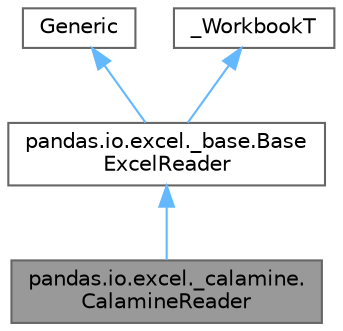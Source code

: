 digraph "pandas.io.excel._calamine.CalamineReader"
{
 // LATEX_PDF_SIZE
  bgcolor="transparent";
  edge [fontname=Helvetica,fontsize=10,labelfontname=Helvetica,labelfontsize=10];
  node [fontname=Helvetica,fontsize=10,shape=box,height=0.2,width=0.4];
  Node1 [id="Node000001",label="pandas.io.excel._calamine.\lCalamineReader",height=0.2,width=0.4,color="gray40", fillcolor="grey60", style="filled", fontcolor="black",tooltip=" "];
  Node2 -> Node1 [id="edge4_Node000001_Node000002",dir="back",color="steelblue1",style="solid",tooltip=" "];
  Node2 [id="Node000002",label="pandas.io.excel._base.Base\lExcelReader",height=0.2,width=0.4,color="gray40", fillcolor="white", style="filled",URL="$classpandas_1_1io_1_1excel_1_1__base_1_1BaseExcelReader.html",tooltip=" "];
  Node3 -> Node2 [id="edge5_Node000002_Node000003",dir="back",color="steelblue1",style="solid",tooltip=" "];
  Node3 [id="Node000003",label="Generic",height=0.2,width=0.4,color="gray40", fillcolor="white", style="filled",tooltip=" "];
  Node4 -> Node2 [id="edge6_Node000002_Node000004",dir="back",color="steelblue1",style="solid",tooltip=" "];
  Node4 [id="Node000004",label="_WorkbookT",height=0.2,width=0.4,color="gray40", fillcolor="white", style="filled",tooltip=" "];
}
